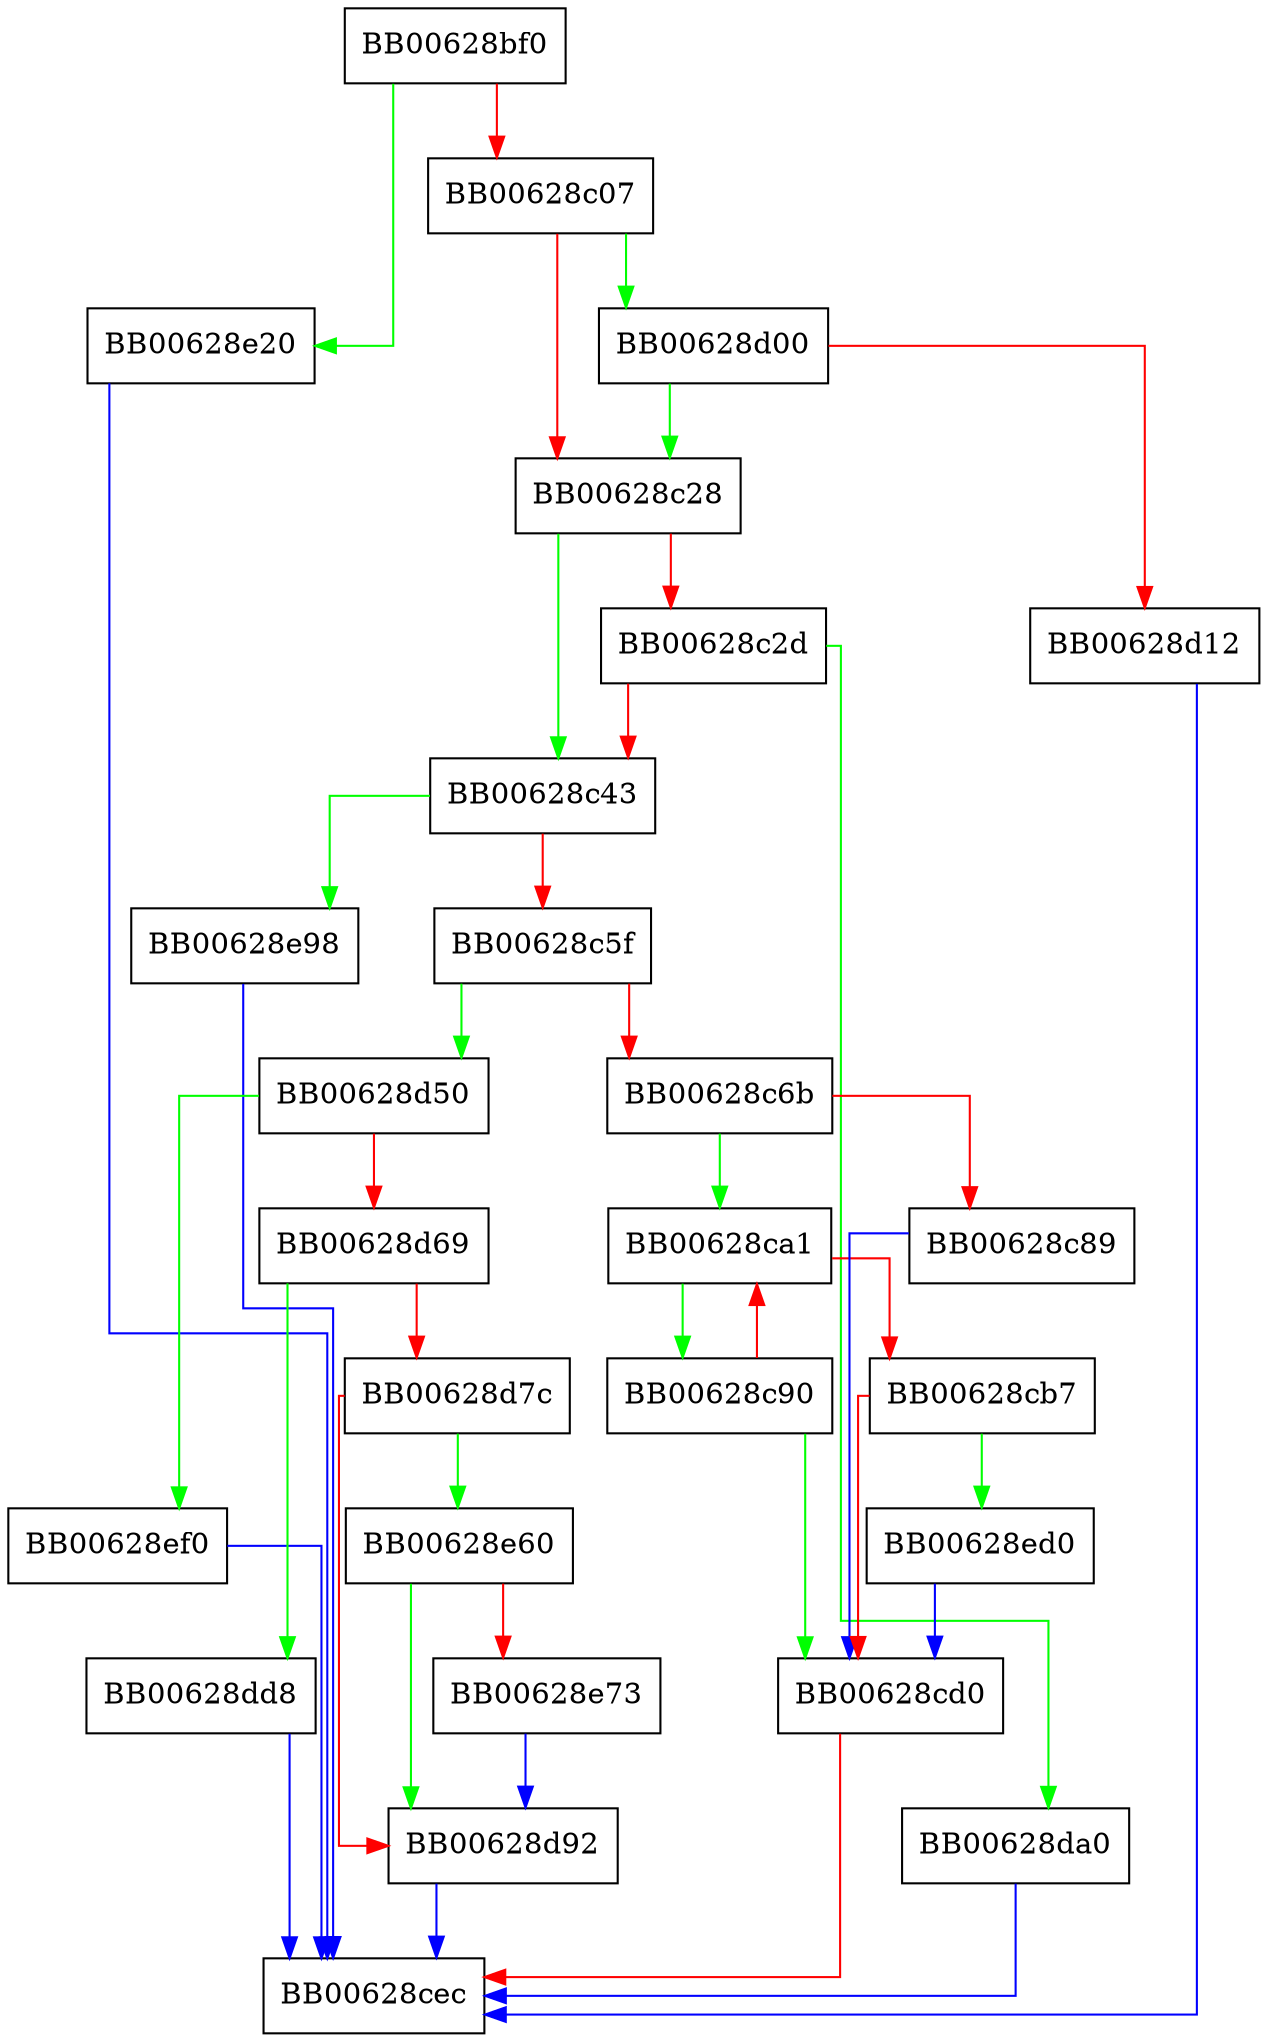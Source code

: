 digraph PKCS7_decrypt {
  node [shape="box"];
  graph [splines=ortho];
  BB00628bf0 -> BB00628e20 [color="green"];
  BB00628bf0 -> BB00628c07 [color="red"];
  BB00628c07 -> BB00628d00 [color="green"];
  BB00628c07 -> BB00628c28 [color="red"];
  BB00628c28 -> BB00628c43 [color="green"];
  BB00628c28 -> BB00628c2d [color="red"];
  BB00628c2d -> BB00628da0 [color="green"];
  BB00628c2d -> BB00628c43 [color="red"];
  BB00628c43 -> BB00628e98 [color="green"];
  BB00628c43 -> BB00628c5f [color="red"];
  BB00628c5f -> BB00628d50 [color="green"];
  BB00628c5f -> BB00628c6b [color="red"];
  BB00628c6b -> BB00628ca1 [color="green"];
  BB00628c6b -> BB00628c89 [color="red"];
  BB00628c89 -> BB00628cd0 [color="blue"];
  BB00628c90 -> BB00628cd0 [color="green"];
  BB00628c90 -> BB00628ca1 [color="red"];
  BB00628ca1 -> BB00628c90 [color="green"];
  BB00628ca1 -> BB00628cb7 [color="red"];
  BB00628cb7 -> BB00628ed0 [color="green"];
  BB00628cb7 -> BB00628cd0 [color="red"];
  BB00628cd0 -> BB00628cec [color="red"];
  BB00628d00 -> BB00628c28 [color="green"];
  BB00628d00 -> BB00628d12 [color="red"];
  BB00628d12 -> BB00628cec [color="blue"];
  BB00628d50 -> BB00628ef0 [color="green"];
  BB00628d50 -> BB00628d69 [color="red"];
  BB00628d69 -> BB00628dd8 [color="green"];
  BB00628d69 -> BB00628d7c [color="red"];
  BB00628d7c -> BB00628e60 [color="green"];
  BB00628d7c -> BB00628d92 [color="red"];
  BB00628d92 -> BB00628cec [color="blue"];
  BB00628da0 -> BB00628cec [color="blue"];
  BB00628dd8 -> BB00628cec [color="blue"];
  BB00628e20 -> BB00628cec [color="blue"];
  BB00628e60 -> BB00628d92 [color="green"];
  BB00628e60 -> BB00628e73 [color="red"];
  BB00628e73 -> BB00628d92 [color="blue"];
  BB00628e98 -> BB00628cec [color="blue"];
  BB00628ed0 -> BB00628cd0 [color="blue"];
  BB00628ef0 -> BB00628cec [color="blue"];
}